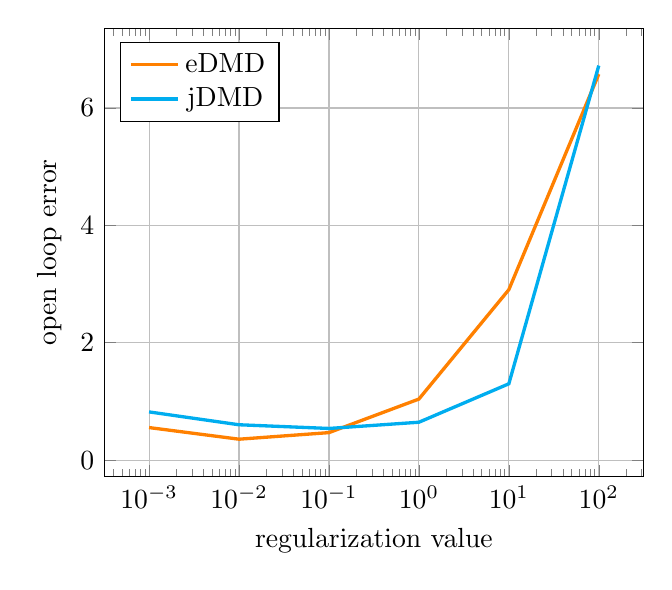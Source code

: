% Recommended preamble:
\begin{tikzpicture}
\begin{axis}[xmajorgrids, ymajorgrids, xmode={log}, xlabel={regularization value}, ylabel={open loop error}, legend pos={north west}]
    \addplot+[no marks, very thick, color={orange}]
        coordinates {
            (0.0,1.483)
            (0.001,0.554)
            (0.01,0.356)
            (0.1,0.468)
            (1.0,1.04)
            (10.0,2.904)
            (100.0,6.576)
        }
        ;
    \addplot+[no marks, very thick, color={cyan}]
        coordinates {
            (0.0,1.252)
            (0.001,0.821)
            (0.01,0.602)
            (0.1,0.539)
            (1.0,0.645)
            (10.0,1.3)
            (100.0,6.722)
        }
        ;
    \legend{{eDMD},{jDMD}}
\end{axis}
\end{tikzpicture}
